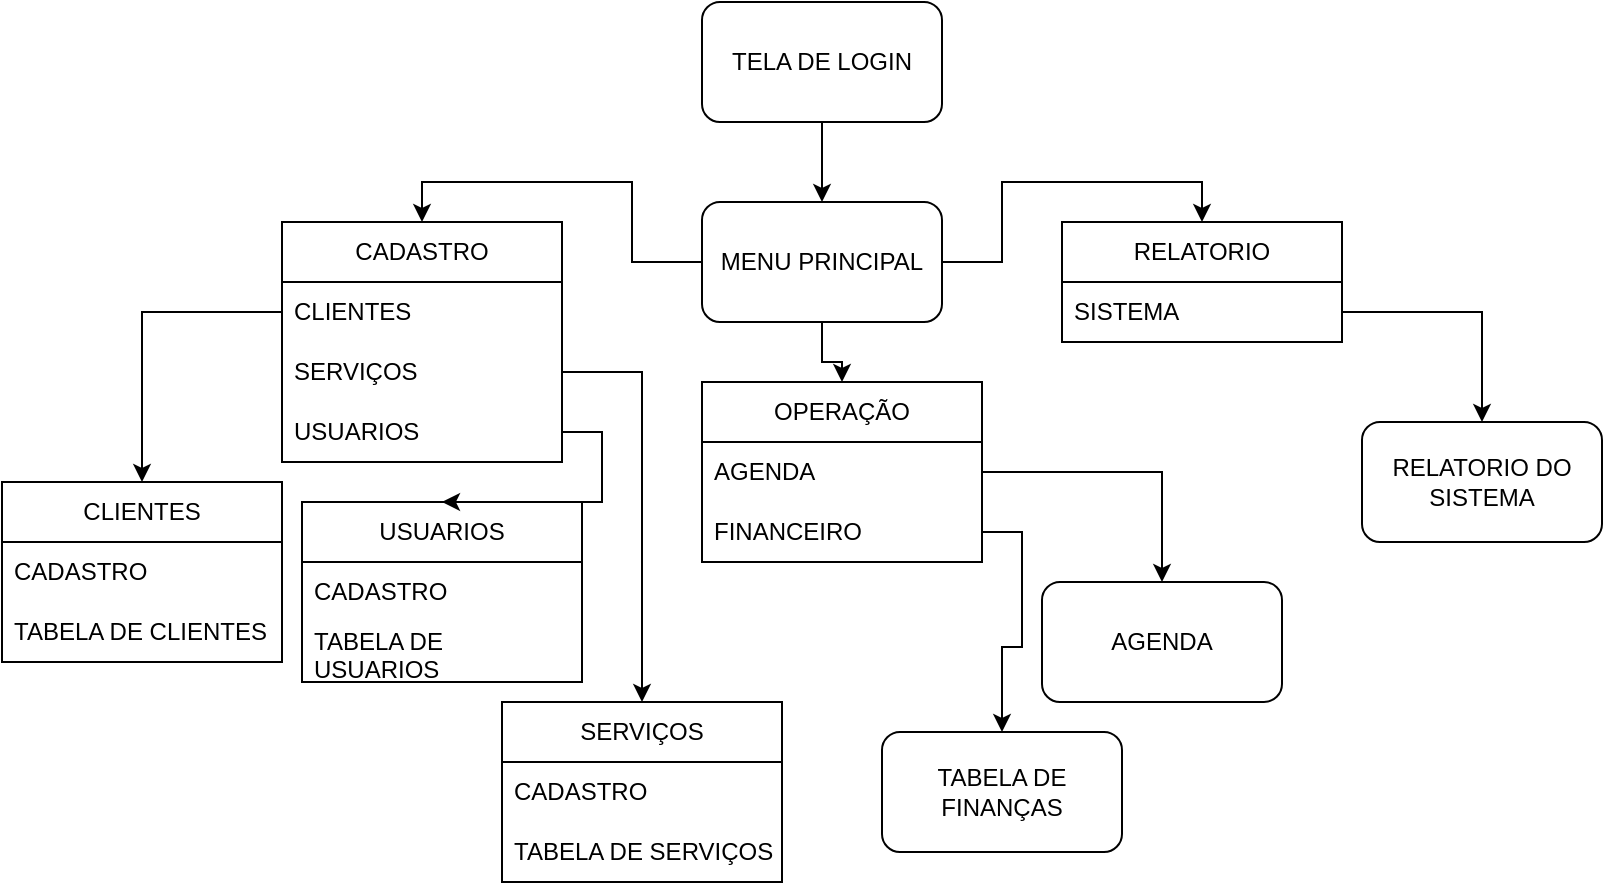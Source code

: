 <mxfile version="21.5.1" type="github">
  <diagram name="Página-1" id="87jTk4k9yysIQiC5hE1M">
    <mxGraphModel dx="1588" dy="876" grid="1" gridSize="10" guides="1" tooltips="1" connect="1" arrows="1" fold="1" page="1" pageScale="1" pageWidth="827" pageHeight="1169" math="0" shadow="0">
      <root>
        <mxCell id="0" />
        <mxCell id="1" parent="0" />
        <mxCell id="hvYsBQOHsnw-mTOxxMyl-1" value="CADASTRO" style="swimlane;fontStyle=0;childLayout=stackLayout;horizontal=1;startSize=30;horizontalStack=0;resizeParent=1;resizeParentMax=0;resizeLast=0;collapsible=1;marginBottom=0;whiteSpace=wrap;html=1;" vertex="1" parent="1">
          <mxGeometry x="140" y="220" width="140" height="120" as="geometry">
            <mxRectangle x="90" y="170" width="140" height="30" as="alternateBounds" />
          </mxGeometry>
        </mxCell>
        <mxCell id="hvYsBQOHsnw-mTOxxMyl-2" value="CLIENTES" style="text;strokeColor=none;fillColor=none;align=left;verticalAlign=middle;spacingLeft=4;spacingRight=4;overflow=hidden;points=[[0,0.5],[1,0.5]];portConstraint=eastwest;rotatable=0;whiteSpace=wrap;html=1;" vertex="1" parent="hvYsBQOHsnw-mTOxxMyl-1">
          <mxGeometry y="30" width="140" height="30" as="geometry" />
        </mxCell>
        <mxCell id="hvYsBQOHsnw-mTOxxMyl-4" value="SERVIÇOS" style="text;strokeColor=none;fillColor=none;align=left;verticalAlign=middle;spacingLeft=4;spacingRight=4;overflow=hidden;points=[[0,0.5],[1,0.5]];portConstraint=eastwest;rotatable=0;whiteSpace=wrap;html=1;" vertex="1" parent="hvYsBQOHsnw-mTOxxMyl-1">
          <mxGeometry y="60" width="140" height="30" as="geometry" />
        </mxCell>
        <mxCell id="hvYsBQOHsnw-mTOxxMyl-18" value="USUARIOS" style="text;strokeColor=none;fillColor=none;align=left;verticalAlign=middle;spacingLeft=4;spacingRight=4;overflow=hidden;points=[[0,0.5],[1,0.5]];portConstraint=eastwest;rotatable=0;whiteSpace=wrap;html=1;" vertex="1" parent="hvYsBQOHsnw-mTOxxMyl-1">
          <mxGeometry y="90" width="140" height="30" as="geometry" />
        </mxCell>
        <mxCell id="hvYsBQOHsnw-mTOxxMyl-23" style="edgeStyle=orthogonalEdgeStyle;rounded=0;orthogonalLoop=1;jettySize=auto;html=1;" edge="1" parent="1" source="hvYsBQOHsnw-mTOxxMyl-6" target="hvYsBQOHsnw-mTOxxMyl-22">
          <mxGeometry relative="1" as="geometry" />
        </mxCell>
        <mxCell id="hvYsBQOHsnw-mTOxxMyl-6" value="TELA DE LOGIN" style="rounded=1;whiteSpace=wrap;html=1;" vertex="1" parent="1">
          <mxGeometry x="350" y="110" width="120" height="60" as="geometry" />
        </mxCell>
        <mxCell id="hvYsBQOHsnw-mTOxxMyl-24" style="edgeStyle=orthogonalEdgeStyle;rounded=0;orthogonalLoop=1;jettySize=auto;html=1;entryX=0.5;entryY=0;entryDx=0;entryDy=0;" edge="1" parent="1" source="hvYsBQOHsnw-mTOxxMyl-22" target="hvYsBQOHsnw-mTOxxMyl-1">
          <mxGeometry relative="1" as="geometry" />
        </mxCell>
        <mxCell id="hvYsBQOHsnw-mTOxxMyl-29" style="edgeStyle=orthogonalEdgeStyle;rounded=0;orthogonalLoop=1;jettySize=auto;html=1;entryX=0.5;entryY=0;entryDx=0;entryDy=0;" edge="1" parent="1" source="hvYsBQOHsnw-mTOxxMyl-22" target="hvYsBQOHsnw-mTOxxMyl-25">
          <mxGeometry relative="1" as="geometry" />
        </mxCell>
        <mxCell id="hvYsBQOHsnw-mTOxxMyl-35" style="edgeStyle=orthogonalEdgeStyle;rounded=0;orthogonalLoop=1;jettySize=auto;html=1;entryX=0.5;entryY=0;entryDx=0;entryDy=0;" edge="1" parent="1" source="hvYsBQOHsnw-mTOxxMyl-22" target="hvYsBQOHsnw-mTOxxMyl-31">
          <mxGeometry relative="1" as="geometry" />
        </mxCell>
        <mxCell id="hvYsBQOHsnw-mTOxxMyl-22" value="MENU PRINCIPAL" style="rounded=1;whiteSpace=wrap;html=1;" vertex="1" parent="1">
          <mxGeometry x="350" y="210" width="120" height="60" as="geometry" />
        </mxCell>
        <mxCell id="hvYsBQOHsnw-mTOxxMyl-25" value="OPERAÇÃO" style="swimlane;fontStyle=0;childLayout=stackLayout;horizontal=1;startSize=30;horizontalStack=0;resizeParent=1;resizeParentMax=0;resizeLast=0;collapsible=1;marginBottom=0;whiteSpace=wrap;html=1;" vertex="1" parent="1">
          <mxGeometry x="350" y="300" width="140" height="90" as="geometry">
            <mxRectangle x="90" y="170" width="140" height="30" as="alternateBounds" />
          </mxGeometry>
        </mxCell>
        <mxCell id="hvYsBQOHsnw-mTOxxMyl-26" value="AGENDA" style="text;strokeColor=none;fillColor=none;align=left;verticalAlign=middle;spacingLeft=4;spacingRight=4;overflow=hidden;points=[[0,0.5],[1,0.5]];portConstraint=eastwest;rotatable=0;whiteSpace=wrap;html=1;" vertex="1" parent="hvYsBQOHsnw-mTOxxMyl-25">
          <mxGeometry y="30" width="140" height="30" as="geometry" />
        </mxCell>
        <mxCell id="hvYsBQOHsnw-mTOxxMyl-27" value="FINANCEIRO" style="text;strokeColor=none;fillColor=none;align=left;verticalAlign=middle;spacingLeft=4;spacingRight=4;overflow=hidden;points=[[0,0.5],[1,0.5]];portConstraint=eastwest;rotatable=0;whiteSpace=wrap;html=1;" vertex="1" parent="hvYsBQOHsnw-mTOxxMyl-25">
          <mxGeometry y="60" width="140" height="30" as="geometry" />
        </mxCell>
        <mxCell id="hvYsBQOHsnw-mTOxxMyl-31" value="RELATORIO" style="swimlane;fontStyle=0;childLayout=stackLayout;horizontal=1;startSize=30;horizontalStack=0;resizeParent=1;resizeParentMax=0;resizeLast=0;collapsible=1;marginBottom=0;whiteSpace=wrap;html=1;" vertex="1" parent="1">
          <mxGeometry x="530" y="220" width="140" height="60" as="geometry" />
        </mxCell>
        <mxCell id="hvYsBQOHsnw-mTOxxMyl-33" value="SISTEMA" style="text;strokeColor=none;fillColor=none;align=left;verticalAlign=middle;spacingLeft=4;spacingRight=4;overflow=hidden;points=[[0,0.5],[1,0.5]];portConstraint=eastwest;rotatable=0;whiteSpace=wrap;html=1;" vertex="1" parent="hvYsBQOHsnw-mTOxxMyl-31">
          <mxGeometry y="30" width="140" height="30" as="geometry" />
        </mxCell>
        <mxCell id="hvYsBQOHsnw-mTOxxMyl-41" value="CLIENTES" style="swimlane;fontStyle=0;childLayout=stackLayout;horizontal=1;startSize=30;horizontalStack=0;resizeParent=1;resizeParentMax=0;resizeLast=0;collapsible=1;marginBottom=0;whiteSpace=wrap;html=1;" vertex="1" parent="1">
          <mxGeometry y="350" width="140" height="90" as="geometry" />
        </mxCell>
        <mxCell id="hvYsBQOHsnw-mTOxxMyl-42" value="CADASTRO" style="text;strokeColor=none;fillColor=none;align=left;verticalAlign=middle;spacingLeft=4;spacingRight=4;overflow=hidden;points=[[0,0.5],[1,0.5]];portConstraint=eastwest;rotatable=0;whiteSpace=wrap;html=1;" vertex="1" parent="hvYsBQOHsnw-mTOxxMyl-41">
          <mxGeometry y="30" width="140" height="30" as="geometry" />
        </mxCell>
        <mxCell id="hvYsBQOHsnw-mTOxxMyl-43" value="TABELA DE CLIENTES" style="text;strokeColor=none;fillColor=none;align=left;verticalAlign=middle;spacingLeft=4;spacingRight=4;overflow=hidden;points=[[0,0.5],[1,0.5]];portConstraint=eastwest;rotatable=0;whiteSpace=wrap;html=1;" vertex="1" parent="hvYsBQOHsnw-mTOxxMyl-41">
          <mxGeometry y="60" width="140" height="30" as="geometry" />
        </mxCell>
        <mxCell id="hvYsBQOHsnw-mTOxxMyl-47" style="edgeStyle=orthogonalEdgeStyle;rounded=0;orthogonalLoop=1;jettySize=auto;html=1;" edge="1" parent="1" source="hvYsBQOHsnw-mTOxxMyl-2" target="hvYsBQOHsnw-mTOxxMyl-41">
          <mxGeometry relative="1" as="geometry" />
        </mxCell>
        <mxCell id="hvYsBQOHsnw-mTOxxMyl-49" value="SERVIÇOS" style="swimlane;fontStyle=0;childLayout=stackLayout;horizontal=1;startSize=30;horizontalStack=0;resizeParent=1;resizeParentMax=0;resizeLast=0;collapsible=1;marginBottom=0;whiteSpace=wrap;html=1;" vertex="1" parent="1">
          <mxGeometry x="250" y="460" width="140" height="90" as="geometry" />
        </mxCell>
        <mxCell id="hvYsBQOHsnw-mTOxxMyl-50" value="CADASTRO" style="text;strokeColor=none;fillColor=none;align=left;verticalAlign=middle;spacingLeft=4;spacingRight=4;overflow=hidden;points=[[0,0.5],[1,0.5]];portConstraint=eastwest;rotatable=0;whiteSpace=wrap;html=1;" vertex="1" parent="hvYsBQOHsnw-mTOxxMyl-49">
          <mxGeometry y="30" width="140" height="30" as="geometry" />
        </mxCell>
        <mxCell id="hvYsBQOHsnw-mTOxxMyl-51" value="TABELA DE SERVIÇOS" style="text;strokeColor=none;fillColor=none;align=left;verticalAlign=middle;spacingLeft=4;spacingRight=4;overflow=hidden;points=[[0,0.5],[1,0.5]];portConstraint=eastwest;rotatable=0;whiteSpace=wrap;html=1;" vertex="1" parent="hvYsBQOHsnw-mTOxxMyl-49">
          <mxGeometry y="60" width="140" height="30" as="geometry" />
        </mxCell>
        <mxCell id="hvYsBQOHsnw-mTOxxMyl-48" style="edgeStyle=orthogonalEdgeStyle;rounded=0;orthogonalLoop=1;jettySize=auto;html=1;" edge="1" parent="1" source="hvYsBQOHsnw-mTOxxMyl-4" target="hvYsBQOHsnw-mTOxxMyl-49">
          <mxGeometry relative="1" as="geometry">
            <mxPoint x="300" y="440" as="targetPoint" />
          </mxGeometry>
        </mxCell>
        <mxCell id="hvYsBQOHsnw-mTOxxMyl-55" value="USUARIOS" style="swimlane;fontStyle=0;childLayout=stackLayout;horizontal=1;startSize=30;horizontalStack=0;resizeParent=1;resizeParentMax=0;resizeLast=0;collapsible=1;marginBottom=0;whiteSpace=wrap;html=1;" vertex="1" parent="1">
          <mxGeometry x="150" y="360" width="140" height="90" as="geometry" />
        </mxCell>
        <mxCell id="hvYsBQOHsnw-mTOxxMyl-56" value="CADASTRO" style="text;strokeColor=none;fillColor=none;align=left;verticalAlign=middle;spacingLeft=4;spacingRight=4;overflow=hidden;points=[[0,0.5],[1,0.5]];portConstraint=eastwest;rotatable=0;whiteSpace=wrap;html=1;" vertex="1" parent="hvYsBQOHsnw-mTOxxMyl-55">
          <mxGeometry y="30" width="140" height="30" as="geometry" />
        </mxCell>
        <mxCell id="hvYsBQOHsnw-mTOxxMyl-57" value="TABELA DE USUARIOS" style="text;strokeColor=none;fillColor=none;align=left;verticalAlign=middle;spacingLeft=4;spacingRight=4;overflow=hidden;points=[[0,0.5],[1,0.5]];portConstraint=eastwest;rotatable=0;whiteSpace=wrap;html=1;" vertex="1" parent="hvYsBQOHsnw-mTOxxMyl-55">
          <mxGeometry y="60" width="140" height="30" as="geometry" />
        </mxCell>
        <mxCell id="hvYsBQOHsnw-mTOxxMyl-59" style="edgeStyle=orthogonalEdgeStyle;rounded=0;orthogonalLoop=1;jettySize=auto;html=1;entryX=0.5;entryY=0;entryDx=0;entryDy=0;" edge="1" parent="1" source="hvYsBQOHsnw-mTOxxMyl-18" target="hvYsBQOHsnw-mTOxxMyl-55">
          <mxGeometry relative="1" as="geometry" />
        </mxCell>
        <mxCell id="hvYsBQOHsnw-mTOxxMyl-65" value="AGENDA" style="rounded=1;whiteSpace=wrap;html=1;" vertex="1" parent="1">
          <mxGeometry x="520" y="400" width="120" height="60" as="geometry" />
        </mxCell>
        <mxCell id="hvYsBQOHsnw-mTOxxMyl-66" style="edgeStyle=orthogonalEdgeStyle;rounded=0;orthogonalLoop=1;jettySize=auto;html=1;entryX=0.5;entryY=0;entryDx=0;entryDy=0;" edge="1" parent="1" source="hvYsBQOHsnw-mTOxxMyl-26" target="hvYsBQOHsnw-mTOxxMyl-65">
          <mxGeometry relative="1" as="geometry" />
        </mxCell>
        <mxCell id="hvYsBQOHsnw-mTOxxMyl-67" value="TABELA DE FINANÇAS" style="rounded=1;whiteSpace=wrap;html=1;" vertex="1" parent="1">
          <mxGeometry x="440" y="475" width="120" height="60" as="geometry" />
        </mxCell>
        <mxCell id="hvYsBQOHsnw-mTOxxMyl-68" style="edgeStyle=orthogonalEdgeStyle;rounded=0;orthogonalLoop=1;jettySize=auto;html=1;" edge="1" parent="1" source="hvYsBQOHsnw-mTOxxMyl-27" target="hvYsBQOHsnw-mTOxxMyl-67">
          <mxGeometry relative="1" as="geometry" />
        </mxCell>
        <mxCell id="hvYsBQOHsnw-mTOxxMyl-70" value="RELATORIO DO SISTEMA" style="rounded=1;whiteSpace=wrap;html=1;" vertex="1" parent="1">
          <mxGeometry x="680" y="320" width="120" height="60" as="geometry" />
        </mxCell>
        <mxCell id="hvYsBQOHsnw-mTOxxMyl-71" style="edgeStyle=orthogonalEdgeStyle;rounded=0;orthogonalLoop=1;jettySize=auto;html=1;" edge="1" parent="1" source="hvYsBQOHsnw-mTOxxMyl-33" target="hvYsBQOHsnw-mTOxxMyl-70">
          <mxGeometry relative="1" as="geometry" />
        </mxCell>
      </root>
    </mxGraphModel>
  </diagram>
</mxfile>
